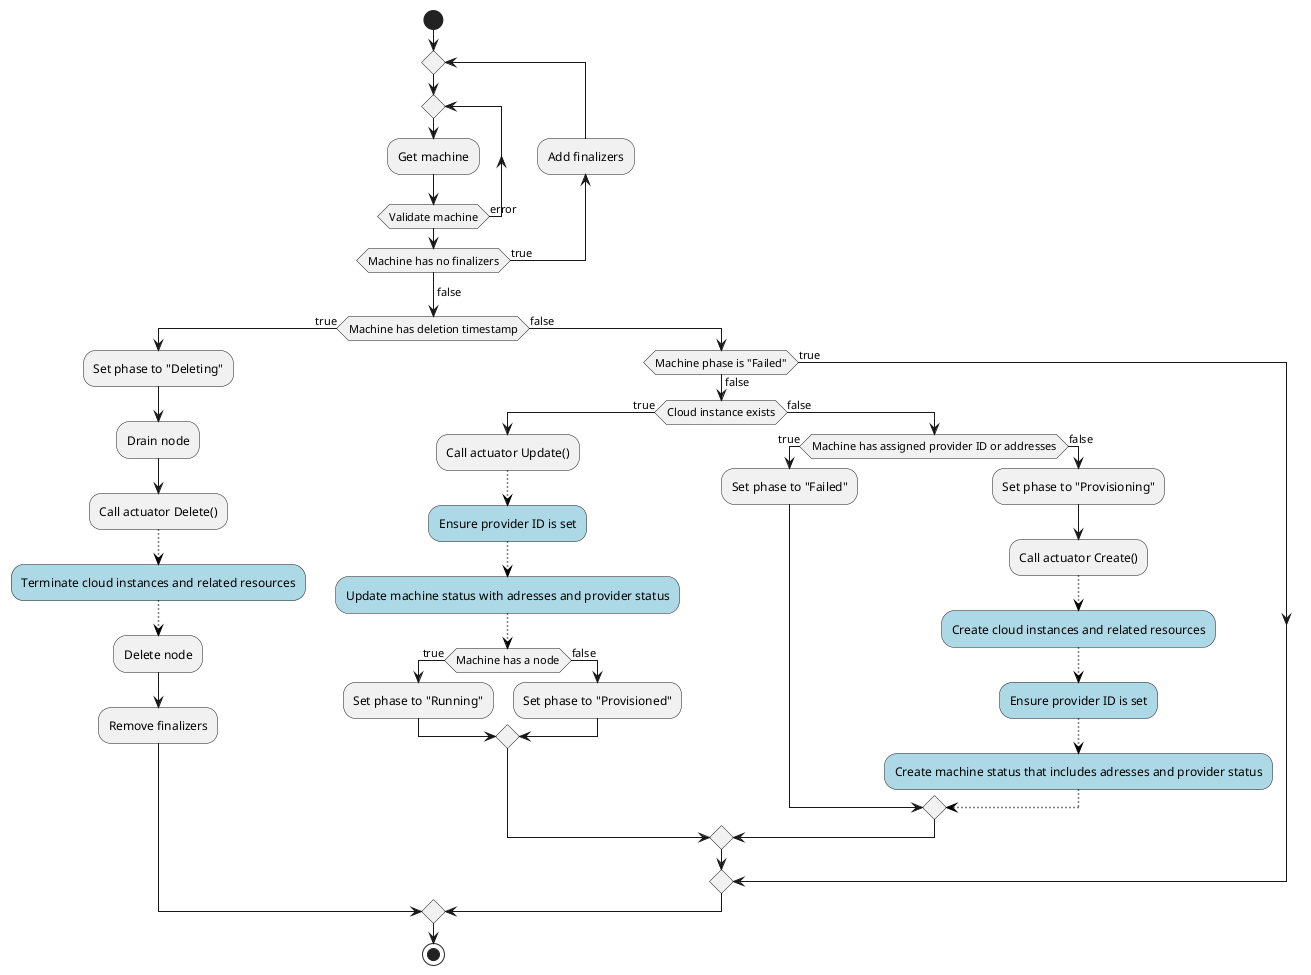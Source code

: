 @startuml machine-lifecycle
start
repeat
  repeat
    :Get machine;
  repeat while (Validate machine) is (error)
  backward:Add finalizers;
repeat while (Machine has no finalizers) is (true)
-> false;
if (Machine has deletion timestamp) then (true)
  :Set phase to "Deleting";
  :Drain node;
  :Call actuator Delete();
  -[#black,dotted]->
  #LightBlue:Terminate cloud instances and related resources;
  -[#black,dotted]->
  :Delete node;
  :Remove finalizers;
else (false)
  if (Machine phase is "Failed") then (true)

else (false)
  if (Cloud instance exists) then (true)
    :Call actuator Update();
    -[#black,dotted]->
    #LightBlue:Ensure provider ID is set;
    -[#black,dotted]->
    #LightBlue:Update machine status with adresses and provider status;
    -[#black,dotted]->
    if (Machine has a node) then (true)
      :Set phase to "Running";
    else (false)
      :Set phase to "Provisioned";
    endif
  else (false)
    if (Machine has assigned provider ID or addresses) then (true)
      :Set phase to "Failed";
    else (false)
      :Set phase to "Provisioning";
      :Call actuator Create();
      -[#black,dotted]->
      #LightBlue:Create cloud instances and related resources;
      -[#black,dotted]->
      #LightBlue:Ensure provider ID is set;
      -[#black,dotted]->
      #LightBlue:Create machine status that includes adresses and provider status;
      -[#black,dotted]->
    endif
  endif
endif
endif
stop
@enduml

